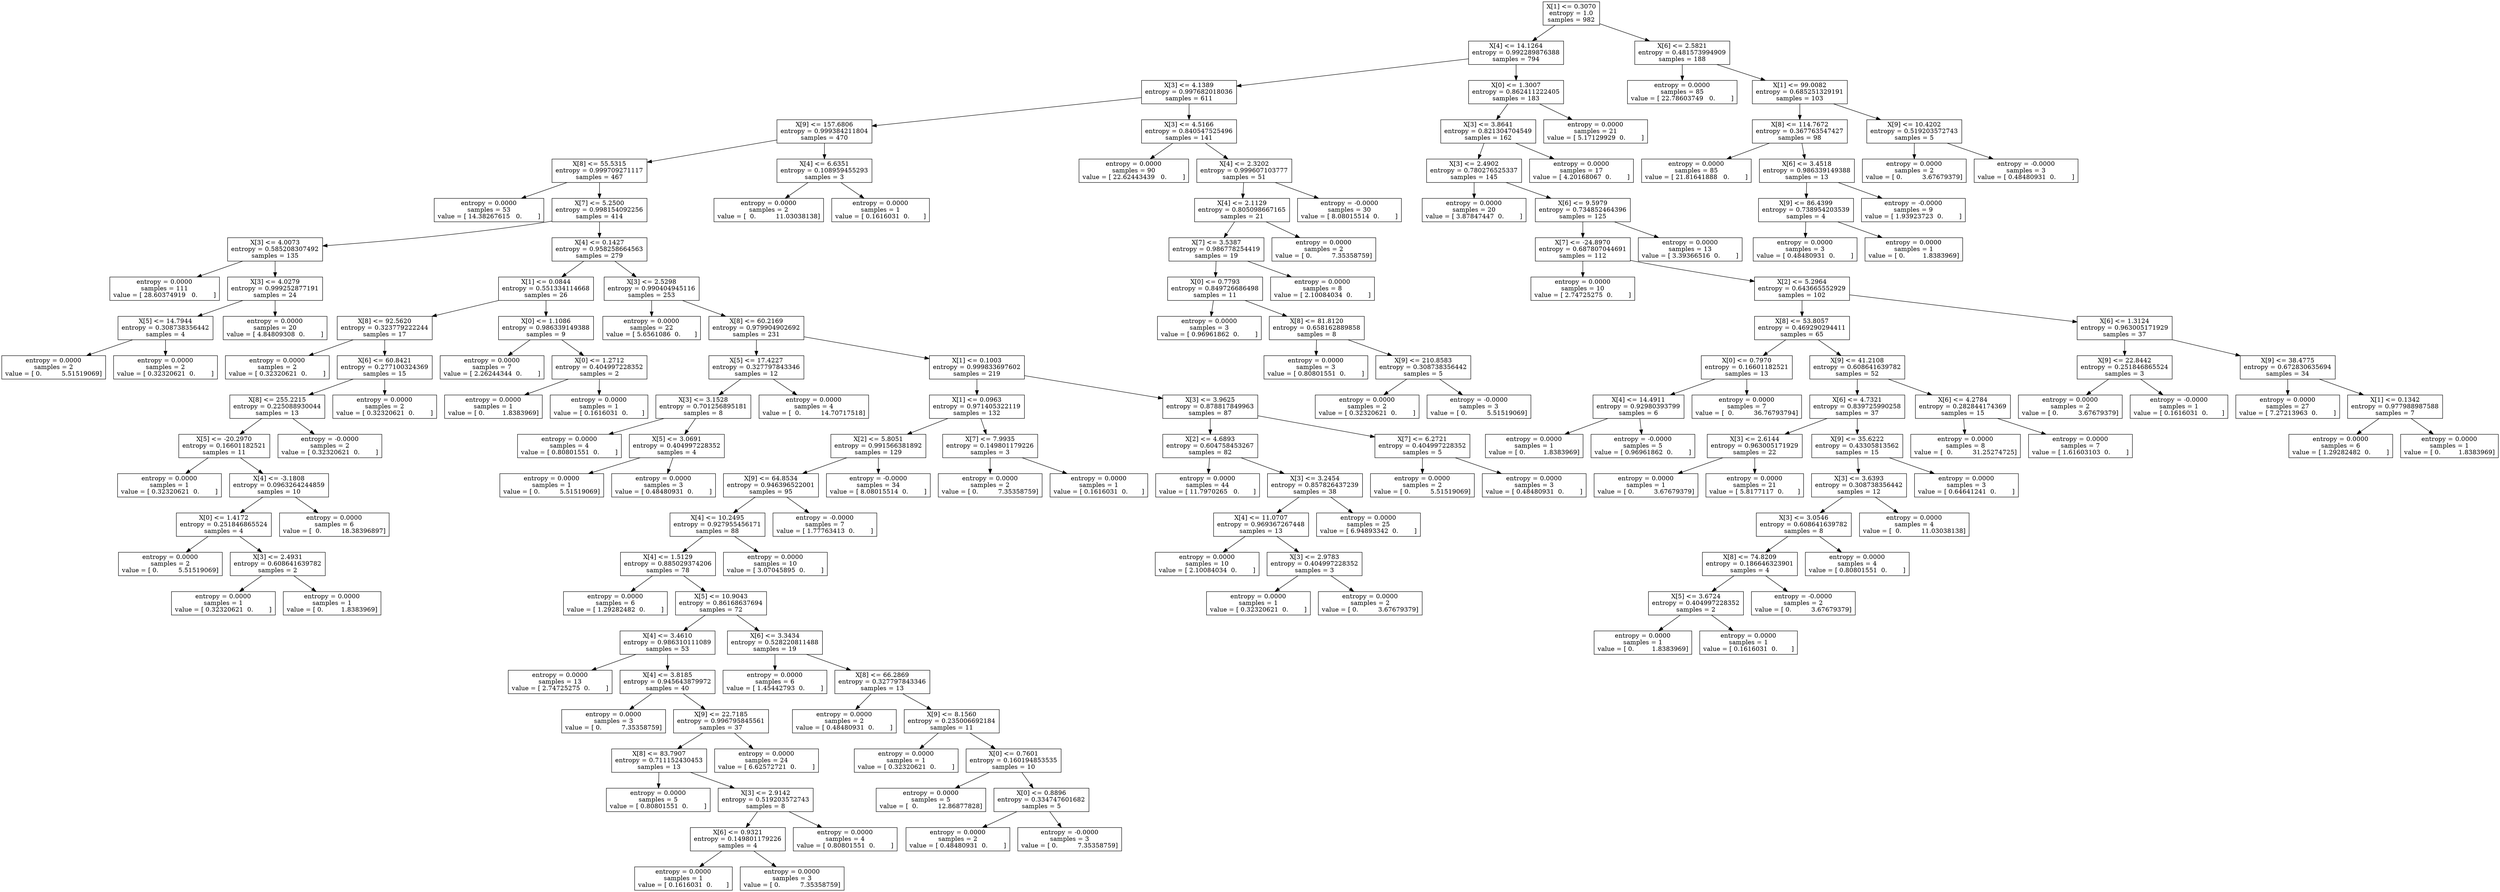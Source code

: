 digraph Tree {
0 [label="X[1] <= 0.3070\nentropy = 1.0\nsamples = 982", shape="box"] ;
1 [label="X[4] <= 14.1264\nentropy = 0.992289876388\nsamples = 794", shape="box"] ;
0 -> 1 ;
2 [label="X[3] <= 4.1389\nentropy = 0.997682018036\nsamples = 611", shape="box"] ;
1 -> 2 ;
3 [label="X[9] <= 157.6806\nentropy = 0.999384211804\nsamples = 470", shape="box"] ;
2 -> 3 ;
4 [label="X[8] <= 55.5315\nentropy = 0.999709271117\nsamples = 467", shape="box"] ;
3 -> 4 ;
5 [label="entropy = 0.0000\nsamples = 53\nvalue = [ 14.38267615   0.        ]", shape="box"] ;
4 -> 5 ;
6 [label="X[7] <= 5.2500\nentropy = 0.998154092256\nsamples = 414", shape="box"] ;
4 -> 6 ;
7 [label="X[3] <= 4.0073\nentropy = 0.585208307492\nsamples = 135", shape="box"] ;
6 -> 7 ;
8 [label="entropy = 0.0000\nsamples = 111\nvalue = [ 28.60374919   0.        ]", shape="box"] ;
7 -> 8 ;
9 [label="X[3] <= 4.0279\nentropy = 0.999252877191\nsamples = 24", shape="box"] ;
7 -> 9 ;
10 [label="X[5] <= 14.7944\nentropy = 0.308738356442\nsamples = 4", shape="box"] ;
9 -> 10 ;
11 [label="entropy = 0.0000\nsamples = 2\nvalue = [ 0.          5.51519069]", shape="box"] ;
10 -> 11 ;
12 [label="entropy = 0.0000\nsamples = 2\nvalue = [ 0.32320621  0.        ]", shape="box"] ;
10 -> 12 ;
13 [label="entropy = 0.0000\nsamples = 20\nvalue = [ 4.84809308  0.        ]", shape="box"] ;
9 -> 13 ;
14 [label="X[4] <= 0.1427\nentropy = 0.958258664563\nsamples = 279", shape="box"] ;
6 -> 14 ;
15 [label="X[1] <= 0.0844\nentropy = 0.551334114668\nsamples = 26", shape="box"] ;
14 -> 15 ;
16 [label="X[8] <= 92.5620\nentropy = 0.323779222244\nsamples = 17", shape="box"] ;
15 -> 16 ;
17 [label="entropy = 0.0000\nsamples = 2\nvalue = [ 0.32320621  0.        ]", shape="box"] ;
16 -> 17 ;
18 [label="X[6] <= 60.8421\nentropy = 0.277100324369\nsamples = 15", shape="box"] ;
16 -> 18 ;
19 [label="X[8] <= 255.2215\nentropy = 0.225088930044\nsamples = 13", shape="box"] ;
18 -> 19 ;
20 [label="X[5] <= -20.2970\nentropy = 0.16601182521\nsamples = 11", shape="box"] ;
19 -> 20 ;
21 [label="entropy = 0.0000\nsamples = 1\nvalue = [ 0.32320621  0.        ]", shape="box"] ;
20 -> 21 ;
22 [label="X[4] <= -3.1808\nentropy = 0.0963264244859\nsamples = 10", shape="box"] ;
20 -> 22 ;
23 [label="X[0] <= 1.4172\nentropy = 0.251846865524\nsamples = 4", shape="box"] ;
22 -> 23 ;
24 [label="entropy = 0.0000\nsamples = 2\nvalue = [ 0.          5.51519069]", shape="box"] ;
23 -> 24 ;
25 [label="X[3] <= 2.4931\nentropy = 0.608641639782\nsamples = 2", shape="box"] ;
23 -> 25 ;
26 [label="entropy = 0.0000\nsamples = 1\nvalue = [ 0.32320621  0.        ]", shape="box"] ;
25 -> 26 ;
27 [label="entropy = 0.0000\nsamples = 1\nvalue = [ 0.         1.8383969]", shape="box"] ;
25 -> 27 ;
28 [label="entropy = 0.0000\nsamples = 6\nvalue = [  0.          18.38396897]", shape="box"] ;
22 -> 28 ;
29 [label="entropy = -0.0000\nsamples = 2\nvalue = [ 0.32320621  0.        ]", shape="box"] ;
19 -> 29 ;
30 [label="entropy = 0.0000\nsamples = 2\nvalue = [ 0.32320621  0.        ]", shape="box"] ;
18 -> 30 ;
31 [label="X[0] <= 1.1086\nentropy = 0.986339149388\nsamples = 9", shape="box"] ;
15 -> 31 ;
32 [label="entropy = 0.0000\nsamples = 7\nvalue = [ 2.26244344  0.        ]", shape="box"] ;
31 -> 32 ;
33 [label="X[0] <= 1.2712\nentropy = 0.404997228352\nsamples = 2", shape="box"] ;
31 -> 33 ;
34 [label="entropy = 0.0000\nsamples = 1\nvalue = [ 0.         1.8383969]", shape="box"] ;
33 -> 34 ;
35 [label="entropy = 0.0000\nsamples = 1\nvalue = [ 0.1616031  0.       ]", shape="box"] ;
33 -> 35 ;
36 [label="X[3] <= 2.5298\nentropy = 0.990404945116\nsamples = 253", shape="box"] ;
14 -> 36 ;
37 [label="entropy = 0.0000\nsamples = 22\nvalue = [ 5.6561086  0.       ]", shape="box"] ;
36 -> 37 ;
38 [label="X[8] <= 60.2169\nentropy = 0.979904902692\nsamples = 231", shape="box"] ;
36 -> 38 ;
39 [label="X[5] <= 17.4227\nentropy = 0.327797843346\nsamples = 12", shape="box"] ;
38 -> 39 ;
40 [label="X[3] <= 3.1528\nentropy = 0.701256895181\nsamples = 8", shape="box"] ;
39 -> 40 ;
41 [label="entropy = 0.0000\nsamples = 4\nvalue = [ 0.80801551  0.        ]", shape="box"] ;
40 -> 41 ;
42 [label="X[5] <= 3.0691\nentropy = 0.404997228352\nsamples = 4", shape="box"] ;
40 -> 42 ;
43 [label="entropy = 0.0000\nsamples = 1\nvalue = [ 0.          5.51519069]", shape="box"] ;
42 -> 43 ;
44 [label="entropy = 0.0000\nsamples = 3\nvalue = [ 0.48480931  0.        ]", shape="box"] ;
42 -> 44 ;
45 [label="entropy = 0.0000\nsamples = 4\nvalue = [  0.          14.70717518]", shape="box"] ;
39 -> 45 ;
46 [label="X[1] <= 0.1003\nentropy = 0.999833697602\nsamples = 219", shape="box"] ;
38 -> 46 ;
47 [label="X[1] <= 0.0963\nentropy = 0.971405322119\nsamples = 132", shape="box"] ;
46 -> 47 ;
48 [label="X[2] <= 5.8051\nentropy = 0.991566381892\nsamples = 129", shape="box"] ;
47 -> 48 ;
49 [label="X[9] <= 64.8534\nentropy = 0.946396522001\nsamples = 95", shape="box"] ;
48 -> 49 ;
50 [label="X[4] <= 10.2495\nentropy = 0.927955456171\nsamples = 88", shape="box"] ;
49 -> 50 ;
51 [label="X[4] <= 1.5129\nentropy = 0.885029374206\nsamples = 78", shape="box"] ;
50 -> 51 ;
52 [label="entropy = 0.0000\nsamples = 6\nvalue = [ 1.29282482  0.        ]", shape="box"] ;
51 -> 52 ;
53 [label="X[5] <= 10.9043\nentropy = 0.86168637694\nsamples = 72", shape="box"] ;
51 -> 53 ;
54 [label="X[4] <= 3.4610\nentropy = 0.986310111089\nsamples = 53", shape="box"] ;
53 -> 54 ;
55 [label="entropy = 0.0000\nsamples = 13\nvalue = [ 2.74725275  0.        ]", shape="box"] ;
54 -> 55 ;
56 [label="X[4] <= 3.8185\nentropy = 0.945643879972\nsamples = 40", shape="box"] ;
54 -> 56 ;
57 [label="entropy = 0.0000\nsamples = 3\nvalue = [ 0.          7.35358759]", shape="box"] ;
56 -> 57 ;
58 [label="X[9] <= 22.7185\nentropy = 0.996795845561\nsamples = 37", shape="box"] ;
56 -> 58 ;
59 [label="X[8] <= 83.7907\nentropy = 0.711152430453\nsamples = 13", shape="box"] ;
58 -> 59 ;
60 [label="entropy = 0.0000\nsamples = 5\nvalue = [ 0.80801551  0.        ]", shape="box"] ;
59 -> 60 ;
61 [label="X[3] <= 2.9142\nentropy = 0.519203572743\nsamples = 8", shape="box"] ;
59 -> 61 ;
62 [label="X[6] <= 0.9321\nentropy = 0.149801179226\nsamples = 4", shape="box"] ;
61 -> 62 ;
63 [label="entropy = 0.0000\nsamples = 1\nvalue = [ 0.1616031  0.       ]", shape="box"] ;
62 -> 63 ;
64 [label="entropy = 0.0000\nsamples = 3\nvalue = [ 0.          7.35358759]", shape="box"] ;
62 -> 64 ;
65 [label="entropy = 0.0000\nsamples = 4\nvalue = [ 0.80801551  0.        ]", shape="box"] ;
61 -> 65 ;
66 [label="entropy = 0.0000\nsamples = 24\nvalue = [ 6.62572721  0.        ]", shape="box"] ;
58 -> 66 ;
67 [label="X[6] <= 3.3434\nentropy = 0.528220811488\nsamples = 19", shape="box"] ;
53 -> 67 ;
68 [label="entropy = 0.0000\nsamples = 6\nvalue = [ 1.45442793  0.        ]", shape="box"] ;
67 -> 68 ;
69 [label="X[8] <= 66.2869\nentropy = 0.327797843346\nsamples = 13", shape="box"] ;
67 -> 69 ;
70 [label="entropy = 0.0000\nsamples = 2\nvalue = [ 0.48480931  0.        ]", shape="box"] ;
69 -> 70 ;
71 [label="X[9] <= 8.1560\nentropy = 0.235006692184\nsamples = 11", shape="box"] ;
69 -> 71 ;
72 [label="entropy = 0.0000\nsamples = 1\nvalue = [ 0.32320621  0.        ]", shape="box"] ;
71 -> 72 ;
73 [label="X[0] <= 0.7601\nentropy = 0.160194853535\nsamples = 10", shape="box"] ;
71 -> 73 ;
74 [label="entropy = 0.0000\nsamples = 5\nvalue = [  0.          12.86877828]", shape="box"] ;
73 -> 74 ;
75 [label="X[0] <= 0.8896\nentropy = 0.334747601682\nsamples = 5", shape="box"] ;
73 -> 75 ;
76 [label="entropy = 0.0000\nsamples = 2\nvalue = [ 0.48480931  0.        ]", shape="box"] ;
75 -> 76 ;
77 [label="entropy = -0.0000\nsamples = 3\nvalue = [ 0.          7.35358759]", shape="box"] ;
75 -> 77 ;
78 [label="entropy = 0.0000\nsamples = 10\nvalue = [ 3.07045895  0.        ]", shape="box"] ;
50 -> 78 ;
79 [label="entropy = -0.0000\nsamples = 7\nvalue = [ 1.77763413  0.        ]", shape="box"] ;
49 -> 79 ;
80 [label="entropy = -0.0000\nsamples = 34\nvalue = [ 8.08015514  0.        ]", shape="box"] ;
48 -> 80 ;
81 [label="X[7] <= 7.9935\nentropy = 0.149801179226\nsamples = 3", shape="box"] ;
47 -> 81 ;
82 [label="entropy = 0.0000\nsamples = 2\nvalue = [ 0.          7.35358759]", shape="box"] ;
81 -> 82 ;
83 [label="entropy = 0.0000\nsamples = 1\nvalue = [ 0.1616031  0.       ]", shape="box"] ;
81 -> 83 ;
84 [label="X[3] <= 3.9625\nentropy = 0.878817849963\nsamples = 87", shape="box"] ;
46 -> 84 ;
85 [label="X[2] <= 4.6893\nentropy = 0.604758453267\nsamples = 82", shape="box"] ;
84 -> 85 ;
86 [label="entropy = 0.0000\nsamples = 44\nvalue = [ 11.7970265   0.       ]", shape="box"] ;
85 -> 86 ;
87 [label="X[3] <= 3.2454\nentropy = 0.857826437239\nsamples = 38", shape="box"] ;
85 -> 87 ;
88 [label="X[4] <= 11.0707\nentropy = 0.969367267448\nsamples = 13", shape="box"] ;
87 -> 88 ;
89 [label="entropy = 0.0000\nsamples = 10\nvalue = [ 2.10084034  0.        ]", shape="box"] ;
88 -> 89 ;
90 [label="X[3] <= 2.9783\nentropy = 0.404997228352\nsamples = 3", shape="box"] ;
88 -> 90 ;
91 [label="entropy = 0.0000\nsamples = 1\nvalue = [ 0.32320621  0.        ]", shape="box"] ;
90 -> 91 ;
92 [label="entropy = 0.0000\nsamples = 2\nvalue = [ 0.          3.67679379]", shape="box"] ;
90 -> 92 ;
93 [label="entropy = 0.0000\nsamples = 25\nvalue = [ 6.94893342  0.        ]", shape="box"] ;
87 -> 93 ;
94 [label="X[7] <= 6.2721\nentropy = 0.404997228352\nsamples = 5", shape="box"] ;
84 -> 94 ;
95 [label="entropy = 0.0000\nsamples = 2\nvalue = [ 0.          5.51519069]", shape="box"] ;
94 -> 95 ;
96 [label="entropy = 0.0000\nsamples = 3\nvalue = [ 0.48480931  0.        ]", shape="box"] ;
94 -> 96 ;
97 [label="X[4] <= 6.6351\nentropy = 0.108959455293\nsamples = 3", shape="box"] ;
3 -> 97 ;
98 [label="entropy = 0.0000\nsamples = 2\nvalue = [  0.          11.03038138]", shape="box"] ;
97 -> 98 ;
99 [label="entropy = 0.0000\nsamples = 1\nvalue = [ 0.1616031  0.       ]", shape="box"] ;
97 -> 99 ;
100 [label="X[3] <= 4.5166\nentropy = 0.840547525496\nsamples = 141", shape="box"] ;
2 -> 100 ;
101 [label="entropy = 0.0000\nsamples = 90\nvalue = [ 22.62443439   0.        ]", shape="box"] ;
100 -> 101 ;
102 [label="X[4] <= 2.3202\nentropy = 0.999607103777\nsamples = 51", shape="box"] ;
100 -> 102 ;
103 [label="X[4] <= 2.1129\nentropy = 0.805098667165\nsamples = 21", shape="box"] ;
102 -> 103 ;
104 [label="X[7] <= 3.5387\nentropy = 0.986778254419\nsamples = 19", shape="box"] ;
103 -> 104 ;
105 [label="X[0] <= 0.7793\nentropy = 0.849726686498\nsamples = 11", shape="box"] ;
104 -> 105 ;
106 [label="entropy = 0.0000\nsamples = 3\nvalue = [ 0.96961862  0.        ]", shape="box"] ;
105 -> 106 ;
107 [label="X[8] <= 81.8120\nentropy = 0.658162889858\nsamples = 8", shape="box"] ;
105 -> 107 ;
108 [label="entropy = 0.0000\nsamples = 3\nvalue = [ 0.80801551  0.        ]", shape="box"] ;
107 -> 108 ;
109 [label="X[9] <= 210.8583\nentropy = 0.308738356442\nsamples = 5", shape="box"] ;
107 -> 109 ;
110 [label="entropy = 0.0000\nsamples = 2\nvalue = [ 0.32320621  0.        ]", shape="box"] ;
109 -> 110 ;
111 [label="entropy = -0.0000\nsamples = 3\nvalue = [ 0.          5.51519069]", shape="box"] ;
109 -> 111 ;
112 [label="entropy = 0.0000\nsamples = 8\nvalue = [ 2.10084034  0.        ]", shape="box"] ;
104 -> 112 ;
113 [label="entropy = 0.0000\nsamples = 2\nvalue = [ 0.          7.35358759]", shape="box"] ;
103 -> 113 ;
114 [label="entropy = -0.0000\nsamples = 30\nvalue = [ 8.08015514  0.        ]", shape="box"] ;
102 -> 114 ;
115 [label="X[0] <= 1.3007\nentropy = 0.862411222405\nsamples = 183", shape="box"] ;
1 -> 115 ;
116 [label="X[3] <= 3.8641\nentropy = 0.821304704549\nsamples = 162", shape="box"] ;
115 -> 116 ;
117 [label="X[3] <= 2.4902\nentropy = 0.780276525337\nsamples = 145", shape="box"] ;
116 -> 117 ;
118 [label="entropy = 0.0000\nsamples = 20\nvalue = [ 3.87847447  0.        ]", shape="box"] ;
117 -> 118 ;
119 [label="X[6] <= 9.5979\nentropy = 0.734852464396\nsamples = 125", shape="box"] ;
117 -> 119 ;
120 [label="X[7] <= -24.8970\nentropy = 0.687807044691\nsamples = 112", shape="box"] ;
119 -> 120 ;
121 [label="entropy = 0.0000\nsamples = 10\nvalue = [ 2.74725275  0.        ]", shape="box"] ;
120 -> 121 ;
122 [label="X[2] <= 5.2964\nentropy = 0.643665552929\nsamples = 102", shape="box"] ;
120 -> 122 ;
123 [label="X[8] <= 53.8057\nentropy = 0.469290294411\nsamples = 65", shape="box"] ;
122 -> 123 ;
124 [label="X[0] <= 0.7970\nentropy = 0.16601182521\nsamples = 13", shape="box"] ;
123 -> 124 ;
125 [label="X[4] <= 14.4911\nentropy = 0.92980393799\nsamples = 6", shape="box"] ;
124 -> 125 ;
126 [label="entropy = 0.0000\nsamples = 1\nvalue = [ 0.         1.8383969]", shape="box"] ;
125 -> 126 ;
127 [label="entropy = -0.0000\nsamples = 5\nvalue = [ 0.96961862  0.        ]", shape="box"] ;
125 -> 127 ;
128 [label="entropy = 0.0000\nsamples = 7\nvalue = [  0.          36.76793794]", shape="box"] ;
124 -> 128 ;
129 [label="X[9] <= 41.2108\nentropy = 0.608641639782\nsamples = 52", shape="box"] ;
123 -> 129 ;
130 [label="X[6] <= 4.7321\nentropy = 0.839725990258\nsamples = 37", shape="box"] ;
129 -> 130 ;
131 [label="X[3] <= 2.6144\nentropy = 0.963005171929\nsamples = 22", shape="box"] ;
130 -> 131 ;
132 [label="entropy = 0.0000\nsamples = 1\nvalue = [ 0.          3.67679379]", shape="box"] ;
131 -> 132 ;
133 [label="entropy = 0.0000\nsamples = 21\nvalue = [ 5.8177117  0.       ]", shape="box"] ;
131 -> 133 ;
134 [label="X[9] <= 35.6222\nentropy = 0.43305813562\nsamples = 15", shape="box"] ;
130 -> 134 ;
135 [label="X[3] <= 3.6393\nentropy = 0.308738356442\nsamples = 12", shape="box"] ;
134 -> 135 ;
136 [label="X[3] <= 3.0546\nentropy = 0.608641639782\nsamples = 8", shape="box"] ;
135 -> 136 ;
137 [label="X[8] <= 74.8209\nentropy = 0.186646323901\nsamples = 4", shape="box"] ;
136 -> 137 ;
138 [label="X[5] <= 3.6724\nentropy = 0.404997228352\nsamples = 2", shape="box"] ;
137 -> 138 ;
139 [label="entropy = 0.0000\nsamples = 1\nvalue = [ 0.         1.8383969]", shape="box"] ;
138 -> 139 ;
140 [label="entropy = 0.0000\nsamples = 1\nvalue = [ 0.1616031  0.       ]", shape="box"] ;
138 -> 140 ;
141 [label="entropy = -0.0000\nsamples = 2\nvalue = [ 0.          3.67679379]", shape="box"] ;
137 -> 141 ;
142 [label="entropy = 0.0000\nsamples = 4\nvalue = [ 0.80801551  0.        ]", shape="box"] ;
136 -> 142 ;
143 [label="entropy = 0.0000\nsamples = 4\nvalue = [  0.          11.03038138]", shape="box"] ;
135 -> 143 ;
144 [label="entropy = 0.0000\nsamples = 3\nvalue = [ 0.64641241  0.        ]", shape="box"] ;
134 -> 144 ;
145 [label="X[6] <= 4.2784\nentropy = 0.282844174369\nsamples = 15", shape="box"] ;
129 -> 145 ;
146 [label="entropy = 0.0000\nsamples = 8\nvalue = [  0.          31.25274725]", shape="box"] ;
145 -> 146 ;
147 [label="entropy = 0.0000\nsamples = 7\nvalue = [ 1.61603103  0.        ]", shape="box"] ;
145 -> 147 ;
148 [label="X[6] <= 1.3124\nentropy = 0.963005171929\nsamples = 37", shape="box"] ;
122 -> 148 ;
149 [label="X[9] <= 22.8442\nentropy = 0.251846865524\nsamples = 3", shape="box"] ;
148 -> 149 ;
150 [label="entropy = 0.0000\nsamples = 2\nvalue = [ 0.          3.67679379]", shape="box"] ;
149 -> 150 ;
151 [label="entropy = -0.0000\nsamples = 1\nvalue = [ 0.1616031  0.       ]", shape="box"] ;
149 -> 151 ;
152 [label="X[9] <= 38.4775\nentropy = 0.672830635694\nsamples = 34", shape="box"] ;
148 -> 152 ;
153 [label="entropy = 0.0000\nsamples = 27\nvalue = [ 7.27213963  0.        ]", shape="box"] ;
152 -> 153 ;
154 [label="X[1] <= 0.1342\nentropy = 0.977988987588\nsamples = 7", shape="box"] ;
152 -> 154 ;
155 [label="entropy = 0.0000\nsamples = 6\nvalue = [ 1.29282482  0.        ]", shape="box"] ;
154 -> 155 ;
156 [label="entropy = 0.0000\nsamples = 1\nvalue = [ 0.         1.8383969]", shape="box"] ;
154 -> 156 ;
157 [label="entropy = 0.0000\nsamples = 13\nvalue = [ 3.39366516  0.        ]", shape="box"] ;
119 -> 157 ;
158 [label="entropy = 0.0000\nsamples = 17\nvalue = [ 4.20168067  0.        ]", shape="box"] ;
116 -> 158 ;
159 [label="entropy = 0.0000\nsamples = 21\nvalue = [ 5.17129929  0.        ]", shape="box"] ;
115 -> 159 ;
160 [label="X[6] <= 2.5821\nentropy = 0.481573994909\nsamples = 188", shape="box"] ;
0 -> 160 ;
161 [label="entropy = 0.0000\nsamples = 85\nvalue = [ 22.78603749   0.        ]", shape="box"] ;
160 -> 161 ;
162 [label="X[1] <= 99.0082\nentropy = 0.685251329191\nsamples = 103", shape="box"] ;
160 -> 162 ;
163 [label="X[8] <= 114.7672\nentropy = 0.367763547427\nsamples = 98", shape="box"] ;
162 -> 163 ;
164 [label="entropy = 0.0000\nsamples = 85\nvalue = [ 21.81641888   0.        ]", shape="box"] ;
163 -> 164 ;
165 [label="X[6] <= 3.4518\nentropy = 0.986339149388\nsamples = 13", shape="box"] ;
163 -> 165 ;
166 [label="X[9] <= 86.4399\nentropy = 0.738954203539\nsamples = 4", shape="box"] ;
165 -> 166 ;
167 [label="entropy = 0.0000\nsamples = 3\nvalue = [ 0.48480931  0.        ]", shape="box"] ;
166 -> 167 ;
168 [label="entropy = 0.0000\nsamples = 1\nvalue = [ 0.         1.8383969]", shape="box"] ;
166 -> 168 ;
169 [label="entropy = -0.0000\nsamples = 9\nvalue = [ 1.93923723  0.        ]", shape="box"] ;
165 -> 169 ;
170 [label="X[9] <= 10.4202\nentropy = 0.519203572743\nsamples = 5", shape="box"] ;
162 -> 170 ;
171 [label="entropy = 0.0000\nsamples = 2\nvalue = [ 0.          3.67679379]", shape="box"] ;
170 -> 171 ;
172 [label="entropy = -0.0000\nsamples = 3\nvalue = [ 0.48480931  0.        ]", shape="box"] ;
170 -> 172 ;
}